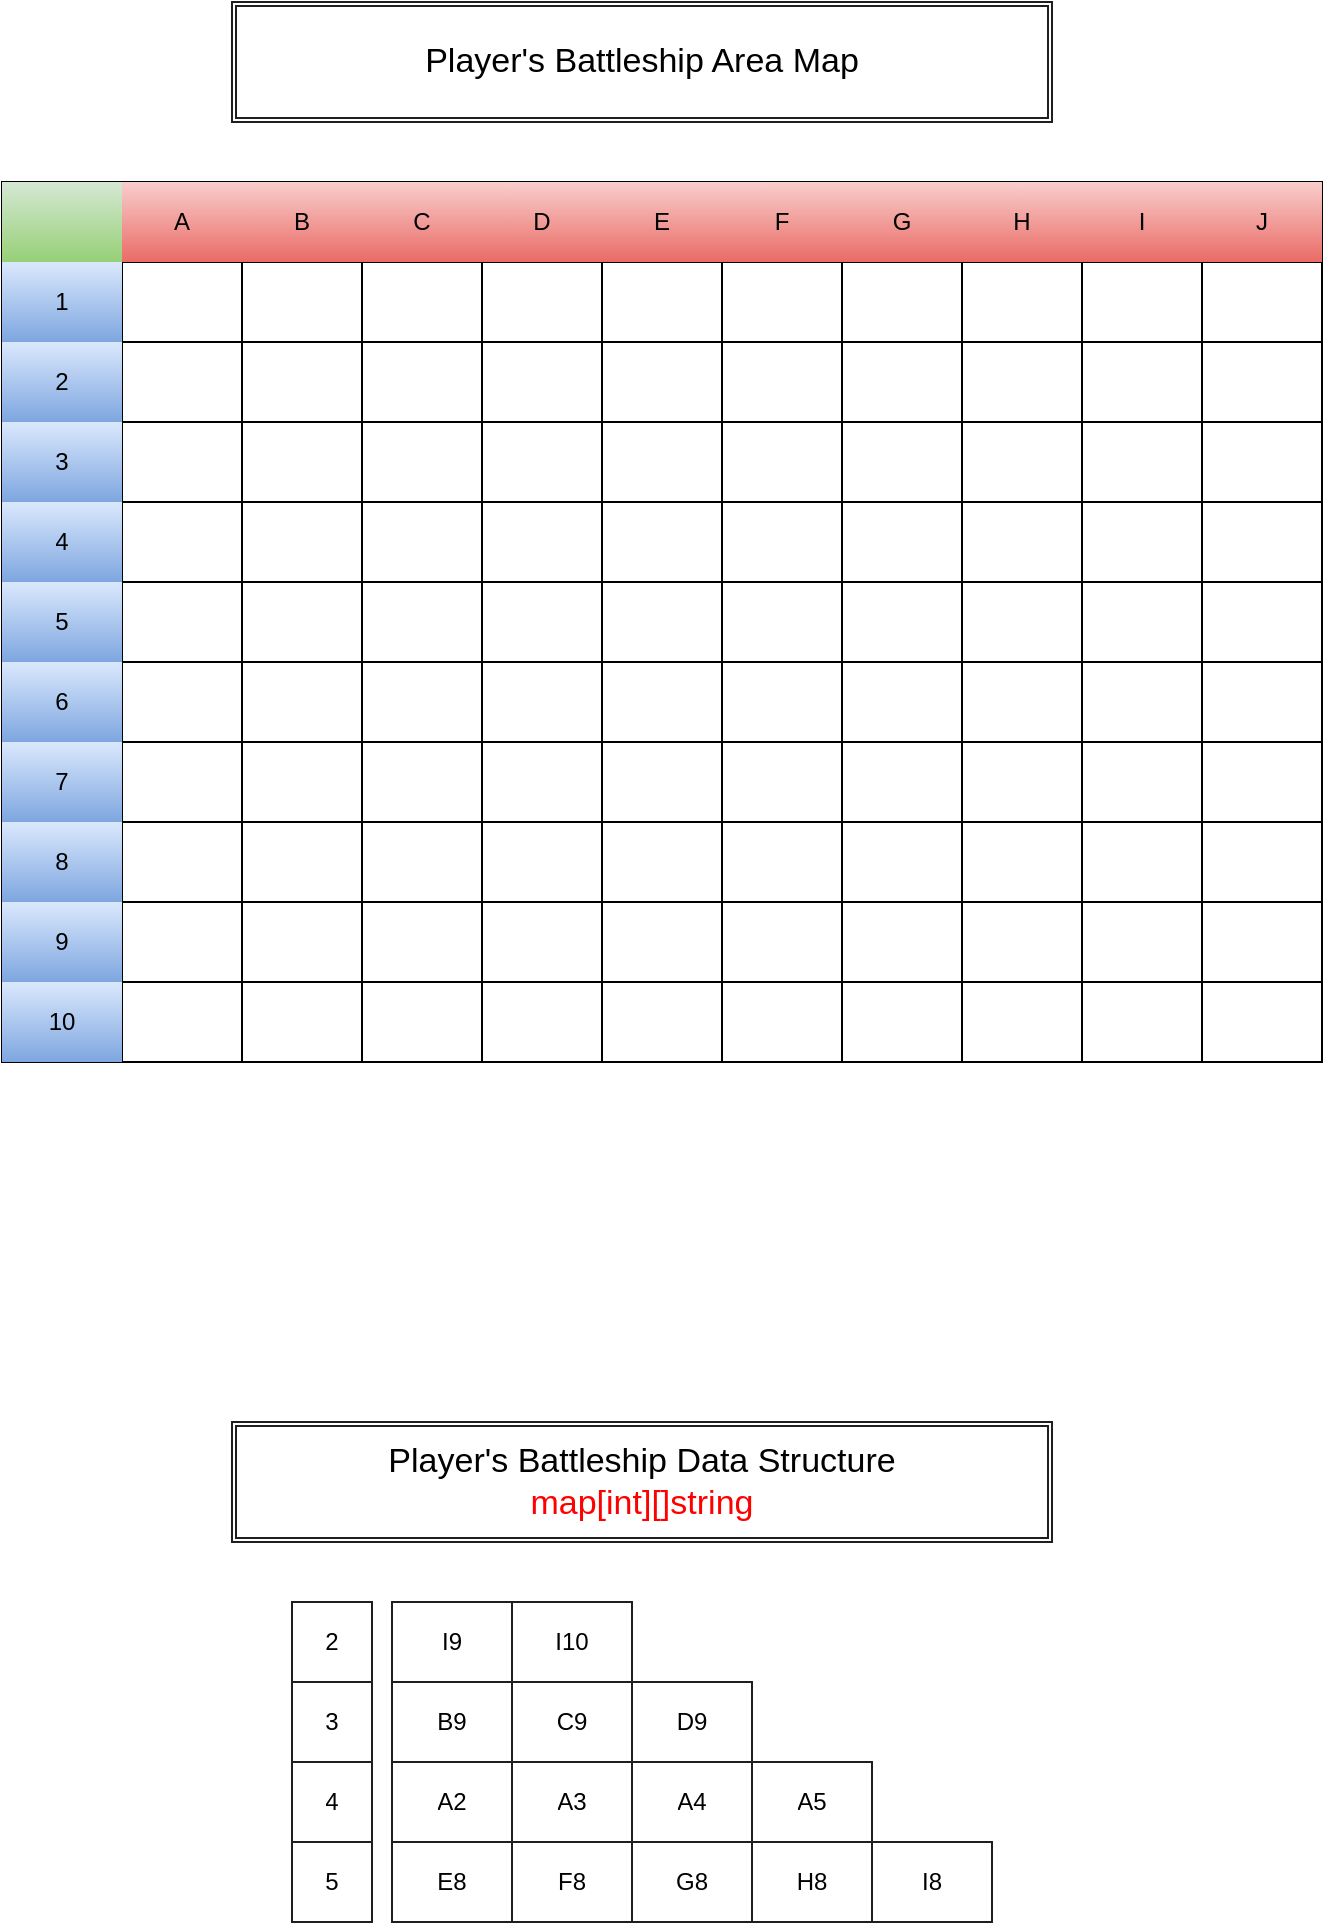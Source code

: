 <mxfile version="18.0.7" type="device"><diagram id="h05u7Pq15BUzlcT7eHRh" name="Page-1"><mxGraphModel dx="1426" dy="708" grid="1" gridSize="10" guides="1" tooltips="1" connect="1" arrows="1" fold="1" page="1" pageScale="1" pageWidth="850" pageHeight="1100" math="0" shadow="0"><root><mxCell id="0"/><mxCell id="1" parent="0"/><mxCell id="_9faT1ZY1hjfOCnHFq_g-1" value="" style="shape=table;html=1;whiteSpace=wrap;startSize=0;container=1;collapsible=0;childLayout=tableLayout;" parent="1" vertex="1"><mxGeometry x="95" y="120" width="660" height="440" as="geometry"/></mxCell><mxCell id="_9faT1ZY1hjfOCnHFq_g-2" value="" style="shape=tableRow;horizontal=0;startSize=0;swimlaneHead=0;swimlaneBody=0;top=0;left=0;bottom=0;right=0;collapsible=0;dropTarget=0;fillColor=none;points=[[0,0.5],[1,0.5]];portConstraint=eastwest;" parent="_9faT1ZY1hjfOCnHFq_g-1" vertex="1"><mxGeometry width="660" height="40" as="geometry"/></mxCell><mxCell id="_9faT1ZY1hjfOCnHFq_g-35" style="shape=partialRectangle;html=1;whiteSpace=wrap;connectable=0;fillColor=#d5e8d4;top=0;left=0;bottom=0;right=0;overflow=hidden;gradientColor=#97d077;strokeColor=#82b366;" parent="_9faT1ZY1hjfOCnHFq_g-2" vertex="1"><mxGeometry width="60" height="40" as="geometry"><mxRectangle width="60" height="40" as="alternateBounds"/></mxGeometry></mxCell><mxCell id="_9faT1ZY1hjfOCnHFq_g-32" value="A" style="shape=partialRectangle;html=1;whiteSpace=wrap;connectable=0;fillColor=#f8cecc;top=0;left=0;bottom=0;right=0;overflow=hidden;strokeColor=#b85450;gradientColor=#ea6b66;" parent="_9faT1ZY1hjfOCnHFq_g-2" vertex="1"><mxGeometry x="60" width="60" height="40" as="geometry"><mxRectangle width="60" height="40" as="alternateBounds"/></mxGeometry></mxCell><mxCell id="_9faT1ZY1hjfOCnHFq_g-29" value="B" style="shape=partialRectangle;html=1;whiteSpace=wrap;connectable=0;fillColor=#f8cecc;top=0;left=0;bottom=0;right=0;overflow=hidden;gradientColor=#ea6b66;strokeColor=#b85450;" parent="_9faT1ZY1hjfOCnHFq_g-2" vertex="1"><mxGeometry x="120" width="60" height="40" as="geometry"><mxRectangle width="60" height="40" as="alternateBounds"/></mxGeometry></mxCell><mxCell id="_9faT1ZY1hjfOCnHFq_g-26" value="C" style="shape=partialRectangle;html=1;whiteSpace=wrap;connectable=0;fillColor=#f8cecc;top=0;left=0;bottom=0;right=0;overflow=hidden;gradientColor=#ea6b66;strokeColor=#b85450;" parent="_9faT1ZY1hjfOCnHFq_g-2" vertex="1"><mxGeometry x="180" width="60" height="40" as="geometry"><mxRectangle width="60" height="40" as="alternateBounds"/></mxGeometry></mxCell><mxCell id="_9faT1ZY1hjfOCnHFq_g-23" value="D" style="shape=partialRectangle;html=1;whiteSpace=wrap;connectable=0;fillColor=#f8cecc;top=0;left=0;bottom=0;right=0;overflow=hidden;gradientColor=#ea6b66;strokeColor=#b85450;" parent="_9faT1ZY1hjfOCnHFq_g-2" vertex="1"><mxGeometry x="240" width="60" height="40" as="geometry"><mxRectangle width="60" height="40" as="alternateBounds"/></mxGeometry></mxCell><mxCell id="_9faT1ZY1hjfOCnHFq_g-20" value="E" style="shape=partialRectangle;html=1;whiteSpace=wrap;connectable=0;fillColor=#f8cecc;top=0;left=0;bottom=0;right=0;overflow=hidden;gradientColor=#ea6b66;strokeColor=#b85450;" parent="_9faT1ZY1hjfOCnHFq_g-2" vertex="1"><mxGeometry x="300" width="60" height="40" as="geometry"><mxRectangle width="60" height="40" as="alternateBounds"/></mxGeometry></mxCell><mxCell id="_9faT1ZY1hjfOCnHFq_g-17" value="F" style="shape=partialRectangle;html=1;whiteSpace=wrap;connectable=0;fillColor=#f8cecc;top=0;left=0;bottom=0;right=0;overflow=hidden;gradientColor=#ea6b66;strokeColor=#b85450;" parent="_9faT1ZY1hjfOCnHFq_g-2" vertex="1"><mxGeometry x="360" width="60" height="40" as="geometry"><mxRectangle width="60" height="40" as="alternateBounds"/></mxGeometry></mxCell><mxCell id="_9faT1ZY1hjfOCnHFq_g-14" value="G" style="shape=partialRectangle;html=1;whiteSpace=wrap;connectable=0;fillColor=#f8cecc;top=0;left=0;bottom=0;right=0;overflow=hidden;gradientColor=#ea6b66;strokeColor=#b85450;" parent="_9faT1ZY1hjfOCnHFq_g-2" vertex="1"><mxGeometry x="420" width="60" height="40" as="geometry"><mxRectangle width="60" height="40" as="alternateBounds"/></mxGeometry></mxCell><mxCell id="_9faT1ZY1hjfOCnHFq_g-3" value="H" style="shape=partialRectangle;html=1;whiteSpace=wrap;connectable=0;fillColor=#f8cecc;top=0;left=0;bottom=0;right=0;overflow=hidden;gradientColor=#ea6b66;strokeColor=#b85450;" parent="_9faT1ZY1hjfOCnHFq_g-2" vertex="1"><mxGeometry x="480" width="60" height="40" as="geometry"><mxRectangle width="60" height="40" as="alternateBounds"/></mxGeometry></mxCell><mxCell id="_9faT1ZY1hjfOCnHFq_g-4" value="I" style="shape=partialRectangle;html=1;whiteSpace=wrap;connectable=0;fillColor=#f8cecc;top=0;left=0;bottom=0;right=0;overflow=hidden;gradientColor=#ea6b66;strokeColor=#b85450;" parent="_9faT1ZY1hjfOCnHFq_g-2" vertex="1"><mxGeometry x="540" width="60" height="40" as="geometry"><mxRectangle width="60" height="40" as="alternateBounds"/></mxGeometry></mxCell><mxCell id="_9faT1ZY1hjfOCnHFq_g-5" value="J" style="shape=partialRectangle;html=1;whiteSpace=wrap;connectable=0;fillColor=#f8cecc;top=0;left=0;bottom=0;right=0;overflow=hidden;gradientColor=#ea6b66;strokeColor=#b85450;" parent="_9faT1ZY1hjfOCnHFq_g-2" vertex="1"><mxGeometry x="600" width="60" height="40" as="geometry"><mxRectangle width="60" height="40" as="alternateBounds"/></mxGeometry></mxCell><mxCell id="_9faT1ZY1hjfOCnHFq_g-6" value="" style="shape=tableRow;horizontal=0;startSize=0;swimlaneHead=0;swimlaneBody=0;top=0;left=0;bottom=0;right=0;collapsible=0;dropTarget=0;fillColor=none;points=[[0,0.5],[1,0.5]];portConstraint=eastwest;" parent="_9faT1ZY1hjfOCnHFq_g-1" vertex="1"><mxGeometry y="40" width="660" height="40" as="geometry"/></mxCell><mxCell id="_9faT1ZY1hjfOCnHFq_g-36" value="1" style="shape=partialRectangle;html=1;whiteSpace=wrap;connectable=0;fillColor=#dae8fc;top=0;left=0;bottom=0;right=0;overflow=hidden;gradientColor=#7ea6e0;strokeColor=#6c8ebf;" parent="_9faT1ZY1hjfOCnHFq_g-6" vertex="1"><mxGeometry width="60" height="40" as="geometry"><mxRectangle width="60" height="40" as="alternateBounds"/></mxGeometry></mxCell><mxCell id="_9faT1ZY1hjfOCnHFq_g-33" style="shape=partialRectangle;html=1;whiteSpace=wrap;connectable=0;fillColor=none;top=0;left=0;bottom=0;right=0;overflow=hidden;" parent="_9faT1ZY1hjfOCnHFq_g-6" vertex="1"><mxGeometry x="60" width="60" height="40" as="geometry"><mxRectangle width="60" height="40" as="alternateBounds"/></mxGeometry></mxCell><mxCell id="_9faT1ZY1hjfOCnHFq_g-30" style="shape=partialRectangle;html=1;whiteSpace=wrap;connectable=0;fillColor=none;top=0;left=0;bottom=0;right=0;overflow=hidden;" parent="_9faT1ZY1hjfOCnHFq_g-6" vertex="1"><mxGeometry x="120" width="60" height="40" as="geometry"><mxRectangle width="60" height="40" as="alternateBounds"/></mxGeometry></mxCell><mxCell id="_9faT1ZY1hjfOCnHFq_g-27" style="shape=partialRectangle;html=1;whiteSpace=wrap;connectable=0;fillColor=none;top=0;left=0;bottom=0;right=0;overflow=hidden;" parent="_9faT1ZY1hjfOCnHFq_g-6" vertex="1"><mxGeometry x="180" width="60" height="40" as="geometry"><mxRectangle width="60" height="40" as="alternateBounds"/></mxGeometry></mxCell><mxCell id="_9faT1ZY1hjfOCnHFq_g-24" style="shape=partialRectangle;html=1;whiteSpace=wrap;connectable=0;fillColor=none;top=0;left=0;bottom=0;right=0;overflow=hidden;" parent="_9faT1ZY1hjfOCnHFq_g-6" vertex="1"><mxGeometry x="240" width="60" height="40" as="geometry"><mxRectangle width="60" height="40" as="alternateBounds"/></mxGeometry></mxCell><mxCell id="_9faT1ZY1hjfOCnHFq_g-21" style="shape=partialRectangle;html=1;whiteSpace=wrap;connectable=0;fillColor=none;top=0;left=0;bottom=0;right=0;overflow=hidden;" parent="_9faT1ZY1hjfOCnHFq_g-6" vertex="1"><mxGeometry x="300" width="60" height="40" as="geometry"><mxRectangle width="60" height="40" as="alternateBounds"/></mxGeometry></mxCell><mxCell id="_9faT1ZY1hjfOCnHFq_g-18" style="shape=partialRectangle;html=1;whiteSpace=wrap;connectable=0;fillColor=none;top=0;left=0;bottom=0;right=0;overflow=hidden;" parent="_9faT1ZY1hjfOCnHFq_g-6" vertex="1"><mxGeometry x="360" width="60" height="40" as="geometry"><mxRectangle width="60" height="40" as="alternateBounds"/></mxGeometry></mxCell><mxCell id="_9faT1ZY1hjfOCnHFq_g-15" style="shape=partialRectangle;html=1;whiteSpace=wrap;connectable=0;fillColor=none;top=0;left=0;bottom=0;right=0;overflow=hidden;" parent="_9faT1ZY1hjfOCnHFq_g-6" vertex="1"><mxGeometry x="420" width="60" height="40" as="geometry"><mxRectangle width="60" height="40" as="alternateBounds"/></mxGeometry></mxCell><mxCell id="_9faT1ZY1hjfOCnHFq_g-7" value="" style="shape=partialRectangle;html=1;whiteSpace=wrap;connectable=0;fillColor=none;top=0;left=0;bottom=0;right=0;overflow=hidden;" parent="_9faT1ZY1hjfOCnHFq_g-6" vertex="1"><mxGeometry x="480" width="60" height="40" as="geometry"><mxRectangle width="60" height="40" as="alternateBounds"/></mxGeometry></mxCell><mxCell id="_9faT1ZY1hjfOCnHFq_g-8" value="" style="shape=partialRectangle;html=1;whiteSpace=wrap;connectable=0;fillColor=none;top=0;left=0;bottom=0;right=0;overflow=hidden;" parent="_9faT1ZY1hjfOCnHFq_g-6" vertex="1"><mxGeometry x="540" width="60" height="40" as="geometry"><mxRectangle width="60" height="40" as="alternateBounds"/></mxGeometry></mxCell><mxCell id="_9faT1ZY1hjfOCnHFq_g-9" value="" style="shape=partialRectangle;html=1;whiteSpace=wrap;connectable=0;fillColor=none;top=0;left=0;bottom=0;right=0;overflow=hidden;" parent="_9faT1ZY1hjfOCnHFq_g-6" vertex="1"><mxGeometry x="600" width="60" height="40" as="geometry"><mxRectangle width="60" height="40" as="alternateBounds"/></mxGeometry></mxCell><mxCell id="_9faT1ZY1hjfOCnHFq_g-10" value="" style="shape=tableRow;horizontal=0;startSize=0;swimlaneHead=0;swimlaneBody=0;top=0;left=0;bottom=0;right=0;collapsible=0;dropTarget=0;fillColor=none;points=[[0,0.5],[1,0.5]];portConstraint=eastwest;" parent="_9faT1ZY1hjfOCnHFq_g-1" vertex="1"><mxGeometry y="80" width="660" height="40" as="geometry"/></mxCell><mxCell id="_9faT1ZY1hjfOCnHFq_g-37" value="2" style="shape=partialRectangle;html=1;whiteSpace=wrap;connectable=0;fillColor=#dae8fc;top=0;left=0;bottom=0;right=0;overflow=hidden;gradientColor=#7ea6e0;strokeColor=#6c8ebf;" parent="_9faT1ZY1hjfOCnHFq_g-10" vertex="1"><mxGeometry width="60" height="40" as="geometry"><mxRectangle width="60" height="40" as="alternateBounds"/></mxGeometry></mxCell><mxCell id="_9faT1ZY1hjfOCnHFq_g-34" style="shape=partialRectangle;html=1;whiteSpace=wrap;connectable=0;fillColor=none;top=0;left=0;bottom=0;right=0;overflow=hidden;" parent="_9faT1ZY1hjfOCnHFq_g-10" vertex="1"><mxGeometry x="60" width="60" height="40" as="geometry"><mxRectangle width="60" height="40" as="alternateBounds"/></mxGeometry></mxCell><mxCell id="_9faT1ZY1hjfOCnHFq_g-31" style="shape=partialRectangle;html=1;whiteSpace=wrap;connectable=0;fillColor=none;top=0;left=0;bottom=0;right=0;overflow=hidden;" parent="_9faT1ZY1hjfOCnHFq_g-10" vertex="1"><mxGeometry x="120" width="60" height="40" as="geometry"><mxRectangle width="60" height="40" as="alternateBounds"/></mxGeometry></mxCell><mxCell id="_9faT1ZY1hjfOCnHFq_g-28" style="shape=partialRectangle;html=1;whiteSpace=wrap;connectable=0;fillColor=none;top=0;left=0;bottom=0;right=0;overflow=hidden;" parent="_9faT1ZY1hjfOCnHFq_g-10" vertex="1"><mxGeometry x="180" width="60" height="40" as="geometry"><mxRectangle width="60" height="40" as="alternateBounds"/></mxGeometry></mxCell><mxCell id="_9faT1ZY1hjfOCnHFq_g-25" style="shape=partialRectangle;html=1;whiteSpace=wrap;connectable=0;fillColor=none;top=0;left=0;bottom=0;right=0;overflow=hidden;" parent="_9faT1ZY1hjfOCnHFq_g-10" vertex="1"><mxGeometry x="240" width="60" height="40" as="geometry"><mxRectangle width="60" height="40" as="alternateBounds"/></mxGeometry></mxCell><mxCell id="_9faT1ZY1hjfOCnHFq_g-22" style="shape=partialRectangle;html=1;whiteSpace=wrap;connectable=0;fillColor=none;top=0;left=0;bottom=0;right=0;overflow=hidden;" parent="_9faT1ZY1hjfOCnHFq_g-10" vertex="1"><mxGeometry x="300" width="60" height="40" as="geometry"><mxRectangle width="60" height="40" as="alternateBounds"/></mxGeometry></mxCell><mxCell id="_9faT1ZY1hjfOCnHFq_g-19" style="shape=partialRectangle;html=1;whiteSpace=wrap;connectable=0;fillColor=none;top=0;left=0;bottom=0;right=0;overflow=hidden;" parent="_9faT1ZY1hjfOCnHFq_g-10" vertex="1"><mxGeometry x="360" width="60" height="40" as="geometry"><mxRectangle width="60" height="40" as="alternateBounds"/></mxGeometry></mxCell><mxCell id="_9faT1ZY1hjfOCnHFq_g-16" style="shape=partialRectangle;html=1;whiteSpace=wrap;connectable=0;fillColor=none;top=0;left=0;bottom=0;right=0;overflow=hidden;" parent="_9faT1ZY1hjfOCnHFq_g-10" vertex="1"><mxGeometry x="420" width="60" height="40" as="geometry"><mxRectangle width="60" height="40" as="alternateBounds"/></mxGeometry></mxCell><mxCell id="_9faT1ZY1hjfOCnHFq_g-11" value="" style="shape=partialRectangle;html=1;whiteSpace=wrap;connectable=0;fillColor=none;top=0;left=0;bottom=0;right=0;overflow=hidden;" parent="_9faT1ZY1hjfOCnHFq_g-10" vertex="1"><mxGeometry x="480" width="60" height="40" as="geometry"><mxRectangle width="60" height="40" as="alternateBounds"/></mxGeometry></mxCell><mxCell id="_9faT1ZY1hjfOCnHFq_g-12" value="" style="shape=partialRectangle;html=1;whiteSpace=wrap;connectable=0;fillColor=none;top=0;left=0;bottom=0;right=0;overflow=hidden;" parent="_9faT1ZY1hjfOCnHFq_g-10" vertex="1"><mxGeometry x="540" width="60" height="40" as="geometry"><mxRectangle width="60" height="40" as="alternateBounds"/></mxGeometry></mxCell><mxCell id="_9faT1ZY1hjfOCnHFq_g-13" value="" style="shape=partialRectangle;html=1;whiteSpace=wrap;connectable=0;fillColor=none;top=0;left=0;bottom=0;right=0;overflow=hidden;pointerEvents=1;" parent="_9faT1ZY1hjfOCnHFq_g-10" vertex="1"><mxGeometry x="600" width="60" height="40" as="geometry"><mxRectangle width="60" height="40" as="alternateBounds"/></mxGeometry></mxCell><mxCell id="_9faT1ZY1hjfOCnHFq_g-38" style="shape=tableRow;horizontal=0;startSize=0;swimlaneHead=0;swimlaneBody=0;top=0;left=0;bottom=0;right=0;collapsible=0;dropTarget=0;fillColor=none;points=[[0,0.5],[1,0.5]];portConstraint=eastwest;" parent="_9faT1ZY1hjfOCnHFq_g-1" vertex="1"><mxGeometry y="120" width="660" height="40" as="geometry"/></mxCell><mxCell id="_9faT1ZY1hjfOCnHFq_g-39" value="3" style="shape=partialRectangle;html=1;whiteSpace=wrap;connectable=0;fillColor=#dae8fc;top=0;left=0;bottom=0;right=0;overflow=hidden;gradientColor=#7ea6e0;strokeColor=#6c8ebf;" parent="_9faT1ZY1hjfOCnHFq_g-38" vertex="1"><mxGeometry width="60" height="40" as="geometry"><mxRectangle width="60" height="40" as="alternateBounds"/></mxGeometry></mxCell><mxCell id="_9faT1ZY1hjfOCnHFq_g-40" style="shape=partialRectangle;html=1;whiteSpace=wrap;connectable=0;fillColor=none;top=0;left=0;bottom=0;right=0;overflow=hidden;" parent="_9faT1ZY1hjfOCnHFq_g-38" vertex="1"><mxGeometry x="60" width="60" height="40" as="geometry"><mxRectangle width="60" height="40" as="alternateBounds"/></mxGeometry></mxCell><mxCell id="_9faT1ZY1hjfOCnHFq_g-41" style="shape=partialRectangle;html=1;whiteSpace=wrap;connectable=0;fillColor=none;top=0;left=0;bottom=0;right=0;overflow=hidden;" parent="_9faT1ZY1hjfOCnHFq_g-38" vertex="1"><mxGeometry x="120" width="60" height="40" as="geometry"><mxRectangle width="60" height="40" as="alternateBounds"/></mxGeometry></mxCell><mxCell id="_9faT1ZY1hjfOCnHFq_g-42" style="shape=partialRectangle;html=1;whiteSpace=wrap;connectable=0;fillColor=none;top=0;left=0;bottom=0;right=0;overflow=hidden;" parent="_9faT1ZY1hjfOCnHFq_g-38" vertex="1"><mxGeometry x="180" width="60" height="40" as="geometry"><mxRectangle width="60" height="40" as="alternateBounds"/></mxGeometry></mxCell><mxCell id="_9faT1ZY1hjfOCnHFq_g-43" style="shape=partialRectangle;html=1;whiteSpace=wrap;connectable=0;fillColor=none;top=0;left=0;bottom=0;right=0;overflow=hidden;" parent="_9faT1ZY1hjfOCnHFq_g-38" vertex="1"><mxGeometry x="240" width="60" height="40" as="geometry"><mxRectangle width="60" height="40" as="alternateBounds"/></mxGeometry></mxCell><mxCell id="_9faT1ZY1hjfOCnHFq_g-44" style="shape=partialRectangle;html=1;whiteSpace=wrap;connectable=0;fillColor=none;top=0;left=0;bottom=0;right=0;overflow=hidden;" parent="_9faT1ZY1hjfOCnHFq_g-38" vertex="1"><mxGeometry x="300" width="60" height="40" as="geometry"><mxRectangle width="60" height="40" as="alternateBounds"/></mxGeometry></mxCell><mxCell id="_9faT1ZY1hjfOCnHFq_g-45" style="shape=partialRectangle;html=1;whiteSpace=wrap;connectable=0;fillColor=none;top=0;left=0;bottom=0;right=0;overflow=hidden;" parent="_9faT1ZY1hjfOCnHFq_g-38" vertex="1"><mxGeometry x="360" width="60" height="40" as="geometry"><mxRectangle width="60" height="40" as="alternateBounds"/></mxGeometry></mxCell><mxCell id="_9faT1ZY1hjfOCnHFq_g-46" style="shape=partialRectangle;html=1;whiteSpace=wrap;connectable=0;fillColor=none;top=0;left=0;bottom=0;right=0;overflow=hidden;" parent="_9faT1ZY1hjfOCnHFq_g-38" vertex="1"><mxGeometry x="420" width="60" height="40" as="geometry"><mxRectangle width="60" height="40" as="alternateBounds"/></mxGeometry></mxCell><mxCell id="_9faT1ZY1hjfOCnHFq_g-47" style="shape=partialRectangle;html=1;whiteSpace=wrap;connectable=0;fillColor=none;top=0;left=0;bottom=0;right=0;overflow=hidden;" parent="_9faT1ZY1hjfOCnHFq_g-38" vertex="1"><mxGeometry x="480" width="60" height="40" as="geometry"><mxRectangle width="60" height="40" as="alternateBounds"/></mxGeometry></mxCell><mxCell id="_9faT1ZY1hjfOCnHFq_g-48" style="shape=partialRectangle;html=1;whiteSpace=wrap;connectable=0;fillColor=none;top=0;left=0;bottom=0;right=0;overflow=hidden;" parent="_9faT1ZY1hjfOCnHFq_g-38" vertex="1"><mxGeometry x="540" width="60" height="40" as="geometry"><mxRectangle width="60" height="40" as="alternateBounds"/></mxGeometry></mxCell><mxCell id="_9faT1ZY1hjfOCnHFq_g-49" style="shape=partialRectangle;html=1;whiteSpace=wrap;connectable=0;fillColor=none;top=0;left=0;bottom=0;right=0;overflow=hidden;pointerEvents=1;" parent="_9faT1ZY1hjfOCnHFq_g-38" vertex="1"><mxGeometry x="600" width="60" height="40" as="geometry"><mxRectangle width="60" height="40" as="alternateBounds"/></mxGeometry></mxCell><mxCell id="_9faT1ZY1hjfOCnHFq_g-50" style="shape=tableRow;horizontal=0;startSize=0;swimlaneHead=0;swimlaneBody=0;top=0;left=0;bottom=0;right=0;collapsible=0;dropTarget=0;fillColor=none;points=[[0,0.5],[1,0.5]];portConstraint=eastwest;" parent="_9faT1ZY1hjfOCnHFq_g-1" vertex="1"><mxGeometry y="160" width="660" height="40" as="geometry"/></mxCell><mxCell id="_9faT1ZY1hjfOCnHFq_g-51" value="4" style="shape=partialRectangle;html=1;whiteSpace=wrap;connectable=0;fillColor=#dae8fc;top=0;left=0;bottom=0;right=0;overflow=hidden;gradientColor=#7ea6e0;strokeColor=#6c8ebf;" parent="_9faT1ZY1hjfOCnHFq_g-50" vertex="1"><mxGeometry width="60" height="40" as="geometry"><mxRectangle width="60" height="40" as="alternateBounds"/></mxGeometry></mxCell><mxCell id="_9faT1ZY1hjfOCnHFq_g-52" style="shape=partialRectangle;html=1;whiteSpace=wrap;connectable=0;fillColor=none;top=0;left=0;bottom=0;right=0;overflow=hidden;" parent="_9faT1ZY1hjfOCnHFq_g-50" vertex="1"><mxGeometry x="60" width="60" height="40" as="geometry"><mxRectangle width="60" height="40" as="alternateBounds"/></mxGeometry></mxCell><mxCell id="_9faT1ZY1hjfOCnHFq_g-53" style="shape=partialRectangle;html=1;whiteSpace=wrap;connectable=0;fillColor=none;top=0;left=0;bottom=0;right=0;overflow=hidden;" parent="_9faT1ZY1hjfOCnHFq_g-50" vertex="1"><mxGeometry x="120" width="60" height="40" as="geometry"><mxRectangle width="60" height="40" as="alternateBounds"/></mxGeometry></mxCell><mxCell id="_9faT1ZY1hjfOCnHFq_g-54" style="shape=partialRectangle;html=1;whiteSpace=wrap;connectable=0;fillColor=none;top=0;left=0;bottom=0;right=0;overflow=hidden;" parent="_9faT1ZY1hjfOCnHFq_g-50" vertex="1"><mxGeometry x="180" width="60" height="40" as="geometry"><mxRectangle width="60" height="40" as="alternateBounds"/></mxGeometry></mxCell><mxCell id="_9faT1ZY1hjfOCnHFq_g-55" style="shape=partialRectangle;html=1;whiteSpace=wrap;connectable=0;fillColor=none;top=0;left=0;bottom=0;right=0;overflow=hidden;" parent="_9faT1ZY1hjfOCnHFq_g-50" vertex="1"><mxGeometry x="240" width="60" height="40" as="geometry"><mxRectangle width="60" height="40" as="alternateBounds"/></mxGeometry></mxCell><mxCell id="_9faT1ZY1hjfOCnHFq_g-56" style="shape=partialRectangle;html=1;whiteSpace=wrap;connectable=0;fillColor=none;top=0;left=0;bottom=0;right=0;overflow=hidden;" parent="_9faT1ZY1hjfOCnHFq_g-50" vertex="1"><mxGeometry x="300" width="60" height="40" as="geometry"><mxRectangle width="60" height="40" as="alternateBounds"/></mxGeometry></mxCell><mxCell id="_9faT1ZY1hjfOCnHFq_g-57" style="shape=partialRectangle;html=1;whiteSpace=wrap;connectable=0;fillColor=none;top=0;left=0;bottom=0;right=0;overflow=hidden;" parent="_9faT1ZY1hjfOCnHFq_g-50" vertex="1"><mxGeometry x="360" width="60" height="40" as="geometry"><mxRectangle width="60" height="40" as="alternateBounds"/></mxGeometry></mxCell><mxCell id="_9faT1ZY1hjfOCnHFq_g-58" style="shape=partialRectangle;html=1;whiteSpace=wrap;connectable=0;fillColor=none;top=0;left=0;bottom=0;right=0;overflow=hidden;" parent="_9faT1ZY1hjfOCnHFq_g-50" vertex="1"><mxGeometry x="420" width="60" height="40" as="geometry"><mxRectangle width="60" height="40" as="alternateBounds"/></mxGeometry></mxCell><mxCell id="_9faT1ZY1hjfOCnHFq_g-59" style="shape=partialRectangle;html=1;whiteSpace=wrap;connectable=0;fillColor=none;top=0;left=0;bottom=0;right=0;overflow=hidden;" parent="_9faT1ZY1hjfOCnHFq_g-50" vertex="1"><mxGeometry x="480" width="60" height="40" as="geometry"><mxRectangle width="60" height="40" as="alternateBounds"/></mxGeometry></mxCell><mxCell id="_9faT1ZY1hjfOCnHFq_g-60" style="shape=partialRectangle;html=1;whiteSpace=wrap;connectable=0;fillColor=none;top=0;left=0;bottom=0;right=0;overflow=hidden;" parent="_9faT1ZY1hjfOCnHFq_g-50" vertex="1"><mxGeometry x="540" width="60" height="40" as="geometry"><mxRectangle width="60" height="40" as="alternateBounds"/></mxGeometry></mxCell><mxCell id="_9faT1ZY1hjfOCnHFq_g-61" style="shape=partialRectangle;html=1;whiteSpace=wrap;connectable=0;fillColor=none;top=0;left=0;bottom=0;right=0;overflow=hidden;pointerEvents=1;" parent="_9faT1ZY1hjfOCnHFq_g-50" vertex="1"><mxGeometry x="600" width="60" height="40" as="geometry"><mxRectangle width="60" height="40" as="alternateBounds"/></mxGeometry></mxCell><mxCell id="_9faT1ZY1hjfOCnHFq_g-62" style="shape=tableRow;horizontal=0;startSize=0;swimlaneHead=0;swimlaneBody=0;top=0;left=0;bottom=0;right=0;collapsible=0;dropTarget=0;fillColor=none;points=[[0,0.5],[1,0.5]];portConstraint=eastwest;" parent="_9faT1ZY1hjfOCnHFq_g-1" vertex="1"><mxGeometry y="200" width="660" height="40" as="geometry"/></mxCell><mxCell id="_9faT1ZY1hjfOCnHFq_g-63" value="5" style="shape=partialRectangle;html=1;whiteSpace=wrap;connectable=0;fillColor=#dae8fc;top=0;left=0;bottom=0;right=0;overflow=hidden;gradientColor=#7ea6e0;strokeColor=#6c8ebf;" parent="_9faT1ZY1hjfOCnHFq_g-62" vertex="1"><mxGeometry width="60" height="40" as="geometry"><mxRectangle width="60" height="40" as="alternateBounds"/></mxGeometry></mxCell><mxCell id="_9faT1ZY1hjfOCnHFq_g-64" style="shape=partialRectangle;html=1;whiteSpace=wrap;connectable=0;fillColor=none;top=0;left=0;bottom=0;right=0;overflow=hidden;" parent="_9faT1ZY1hjfOCnHFq_g-62" vertex="1"><mxGeometry x="60" width="60" height="40" as="geometry"><mxRectangle width="60" height="40" as="alternateBounds"/></mxGeometry></mxCell><mxCell id="_9faT1ZY1hjfOCnHFq_g-65" style="shape=partialRectangle;html=1;whiteSpace=wrap;connectable=0;fillColor=none;top=0;left=0;bottom=0;right=0;overflow=hidden;" parent="_9faT1ZY1hjfOCnHFq_g-62" vertex="1"><mxGeometry x="120" width="60" height="40" as="geometry"><mxRectangle width="60" height="40" as="alternateBounds"/></mxGeometry></mxCell><mxCell id="_9faT1ZY1hjfOCnHFq_g-66" style="shape=partialRectangle;html=1;whiteSpace=wrap;connectable=0;fillColor=none;top=0;left=0;bottom=0;right=0;overflow=hidden;" parent="_9faT1ZY1hjfOCnHFq_g-62" vertex="1"><mxGeometry x="180" width="60" height="40" as="geometry"><mxRectangle width="60" height="40" as="alternateBounds"/></mxGeometry></mxCell><mxCell id="_9faT1ZY1hjfOCnHFq_g-67" style="shape=partialRectangle;html=1;whiteSpace=wrap;connectable=0;fillColor=none;top=0;left=0;bottom=0;right=0;overflow=hidden;" parent="_9faT1ZY1hjfOCnHFq_g-62" vertex="1"><mxGeometry x="240" width="60" height="40" as="geometry"><mxRectangle width="60" height="40" as="alternateBounds"/></mxGeometry></mxCell><mxCell id="_9faT1ZY1hjfOCnHFq_g-68" style="shape=partialRectangle;html=1;whiteSpace=wrap;connectable=0;fillColor=none;top=0;left=0;bottom=0;right=0;overflow=hidden;" parent="_9faT1ZY1hjfOCnHFq_g-62" vertex="1"><mxGeometry x="300" width="60" height="40" as="geometry"><mxRectangle width="60" height="40" as="alternateBounds"/></mxGeometry></mxCell><mxCell id="_9faT1ZY1hjfOCnHFq_g-69" style="shape=partialRectangle;html=1;whiteSpace=wrap;connectable=0;fillColor=none;top=0;left=0;bottom=0;right=0;overflow=hidden;" parent="_9faT1ZY1hjfOCnHFq_g-62" vertex="1"><mxGeometry x="360" width="60" height="40" as="geometry"><mxRectangle width="60" height="40" as="alternateBounds"/></mxGeometry></mxCell><mxCell id="_9faT1ZY1hjfOCnHFq_g-70" style="shape=partialRectangle;html=1;whiteSpace=wrap;connectable=0;fillColor=none;top=0;left=0;bottom=0;right=0;overflow=hidden;" parent="_9faT1ZY1hjfOCnHFq_g-62" vertex="1"><mxGeometry x="420" width="60" height="40" as="geometry"><mxRectangle width="60" height="40" as="alternateBounds"/></mxGeometry></mxCell><mxCell id="_9faT1ZY1hjfOCnHFq_g-71" style="shape=partialRectangle;html=1;whiteSpace=wrap;connectable=0;fillColor=none;top=0;left=0;bottom=0;right=0;overflow=hidden;" parent="_9faT1ZY1hjfOCnHFq_g-62" vertex="1"><mxGeometry x="480" width="60" height="40" as="geometry"><mxRectangle width="60" height="40" as="alternateBounds"/></mxGeometry></mxCell><mxCell id="_9faT1ZY1hjfOCnHFq_g-72" style="shape=partialRectangle;html=1;whiteSpace=wrap;connectable=0;fillColor=none;top=0;left=0;bottom=0;right=0;overflow=hidden;" parent="_9faT1ZY1hjfOCnHFq_g-62" vertex="1"><mxGeometry x="540" width="60" height="40" as="geometry"><mxRectangle width="60" height="40" as="alternateBounds"/></mxGeometry></mxCell><mxCell id="_9faT1ZY1hjfOCnHFq_g-73" style="shape=partialRectangle;html=1;whiteSpace=wrap;connectable=0;fillColor=none;top=0;left=0;bottom=0;right=0;overflow=hidden;pointerEvents=1;" parent="_9faT1ZY1hjfOCnHFq_g-62" vertex="1"><mxGeometry x="600" width="60" height="40" as="geometry"><mxRectangle width="60" height="40" as="alternateBounds"/></mxGeometry></mxCell><mxCell id="_9faT1ZY1hjfOCnHFq_g-74" style="shape=tableRow;horizontal=0;startSize=0;swimlaneHead=0;swimlaneBody=0;top=0;left=0;bottom=0;right=0;collapsible=0;dropTarget=0;fillColor=none;points=[[0,0.5],[1,0.5]];portConstraint=eastwest;" parent="_9faT1ZY1hjfOCnHFq_g-1" vertex="1"><mxGeometry y="240" width="660" height="40" as="geometry"/></mxCell><mxCell id="_9faT1ZY1hjfOCnHFq_g-75" value="6" style="shape=partialRectangle;html=1;whiteSpace=wrap;connectable=0;fillColor=#dae8fc;top=0;left=0;bottom=0;right=0;overflow=hidden;gradientColor=#7ea6e0;strokeColor=#6c8ebf;" parent="_9faT1ZY1hjfOCnHFq_g-74" vertex="1"><mxGeometry width="60" height="40" as="geometry"><mxRectangle width="60" height="40" as="alternateBounds"/></mxGeometry></mxCell><mxCell id="_9faT1ZY1hjfOCnHFq_g-76" style="shape=partialRectangle;html=1;whiteSpace=wrap;connectable=0;fillColor=none;top=0;left=0;bottom=0;right=0;overflow=hidden;" parent="_9faT1ZY1hjfOCnHFq_g-74" vertex="1"><mxGeometry x="60" width="60" height="40" as="geometry"><mxRectangle width="60" height="40" as="alternateBounds"/></mxGeometry></mxCell><mxCell id="_9faT1ZY1hjfOCnHFq_g-77" style="shape=partialRectangle;html=1;whiteSpace=wrap;connectable=0;fillColor=none;top=0;left=0;bottom=0;right=0;overflow=hidden;" parent="_9faT1ZY1hjfOCnHFq_g-74" vertex="1"><mxGeometry x="120" width="60" height="40" as="geometry"><mxRectangle width="60" height="40" as="alternateBounds"/></mxGeometry></mxCell><mxCell id="_9faT1ZY1hjfOCnHFq_g-78" style="shape=partialRectangle;html=1;whiteSpace=wrap;connectable=0;fillColor=none;top=0;left=0;bottom=0;right=0;overflow=hidden;" parent="_9faT1ZY1hjfOCnHFq_g-74" vertex="1"><mxGeometry x="180" width="60" height="40" as="geometry"><mxRectangle width="60" height="40" as="alternateBounds"/></mxGeometry></mxCell><mxCell id="_9faT1ZY1hjfOCnHFq_g-79" style="shape=partialRectangle;html=1;whiteSpace=wrap;connectable=0;fillColor=none;top=0;left=0;bottom=0;right=0;overflow=hidden;" parent="_9faT1ZY1hjfOCnHFq_g-74" vertex="1"><mxGeometry x="240" width="60" height="40" as="geometry"><mxRectangle width="60" height="40" as="alternateBounds"/></mxGeometry></mxCell><mxCell id="_9faT1ZY1hjfOCnHFq_g-80" style="shape=partialRectangle;html=1;whiteSpace=wrap;connectable=0;fillColor=none;top=0;left=0;bottom=0;right=0;overflow=hidden;" parent="_9faT1ZY1hjfOCnHFq_g-74" vertex="1"><mxGeometry x="300" width="60" height="40" as="geometry"><mxRectangle width="60" height="40" as="alternateBounds"/></mxGeometry></mxCell><mxCell id="_9faT1ZY1hjfOCnHFq_g-81" style="shape=partialRectangle;html=1;whiteSpace=wrap;connectable=0;fillColor=none;top=0;left=0;bottom=0;right=0;overflow=hidden;" parent="_9faT1ZY1hjfOCnHFq_g-74" vertex="1"><mxGeometry x="360" width="60" height="40" as="geometry"><mxRectangle width="60" height="40" as="alternateBounds"/></mxGeometry></mxCell><mxCell id="_9faT1ZY1hjfOCnHFq_g-82" style="shape=partialRectangle;html=1;whiteSpace=wrap;connectable=0;fillColor=none;top=0;left=0;bottom=0;right=0;overflow=hidden;" parent="_9faT1ZY1hjfOCnHFq_g-74" vertex="1"><mxGeometry x="420" width="60" height="40" as="geometry"><mxRectangle width="60" height="40" as="alternateBounds"/></mxGeometry></mxCell><mxCell id="_9faT1ZY1hjfOCnHFq_g-83" style="shape=partialRectangle;html=1;whiteSpace=wrap;connectable=0;fillColor=none;top=0;left=0;bottom=0;right=0;overflow=hidden;" parent="_9faT1ZY1hjfOCnHFq_g-74" vertex="1"><mxGeometry x="480" width="60" height="40" as="geometry"><mxRectangle width="60" height="40" as="alternateBounds"/></mxGeometry></mxCell><mxCell id="_9faT1ZY1hjfOCnHFq_g-84" style="shape=partialRectangle;html=1;whiteSpace=wrap;connectable=0;fillColor=none;top=0;left=0;bottom=0;right=0;overflow=hidden;" parent="_9faT1ZY1hjfOCnHFq_g-74" vertex="1"><mxGeometry x="540" width="60" height="40" as="geometry"><mxRectangle width="60" height="40" as="alternateBounds"/></mxGeometry></mxCell><mxCell id="_9faT1ZY1hjfOCnHFq_g-85" style="shape=partialRectangle;html=1;whiteSpace=wrap;connectable=0;fillColor=none;top=0;left=0;bottom=0;right=0;overflow=hidden;pointerEvents=1;" parent="_9faT1ZY1hjfOCnHFq_g-74" vertex="1"><mxGeometry x="600" width="60" height="40" as="geometry"><mxRectangle width="60" height="40" as="alternateBounds"/></mxGeometry></mxCell><mxCell id="_9faT1ZY1hjfOCnHFq_g-86" style="shape=tableRow;horizontal=0;startSize=0;swimlaneHead=0;swimlaneBody=0;top=0;left=0;bottom=0;right=0;collapsible=0;dropTarget=0;fillColor=none;points=[[0,0.5],[1,0.5]];portConstraint=eastwest;" parent="_9faT1ZY1hjfOCnHFq_g-1" vertex="1"><mxGeometry y="280" width="660" height="40" as="geometry"/></mxCell><mxCell id="_9faT1ZY1hjfOCnHFq_g-87" value="7" style="shape=partialRectangle;html=1;whiteSpace=wrap;connectable=0;fillColor=#dae8fc;top=0;left=0;bottom=0;right=0;overflow=hidden;gradientColor=#7ea6e0;strokeColor=#6c8ebf;" parent="_9faT1ZY1hjfOCnHFq_g-86" vertex="1"><mxGeometry width="60" height="40" as="geometry"><mxRectangle width="60" height="40" as="alternateBounds"/></mxGeometry></mxCell><mxCell id="_9faT1ZY1hjfOCnHFq_g-88" style="shape=partialRectangle;html=1;whiteSpace=wrap;connectable=0;fillColor=none;top=0;left=0;bottom=0;right=0;overflow=hidden;" parent="_9faT1ZY1hjfOCnHFq_g-86" vertex="1"><mxGeometry x="60" width="60" height="40" as="geometry"><mxRectangle width="60" height="40" as="alternateBounds"/></mxGeometry></mxCell><mxCell id="_9faT1ZY1hjfOCnHFq_g-89" style="shape=partialRectangle;html=1;whiteSpace=wrap;connectable=0;fillColor=none;top=0;left=0;bottom=0;right=0;overflow=hidden;" parent="_9faT1ZY1hjfOCnHFq_g-86" vertex="1"><mxGeometry x="120" width="60" height="40" as="geometry"><mxRectangle width="60" height="40" as="alternateBounds"/></mxGeometry></mxCell><mxCell id="_9faT1ZY1hjfOCnHFq_g-90" style="shape=partialRectangle;html=1;whiteSpace=wrap;connectable=0;fillColor=none;top=0;left=0;bottom=0;right=0;overflow=hidden;" parent="_9faT1ZY1hjfOCnHFq_g-86" vertex="1"><mxGeometry x="180" width="60" height="40" as="geometry"><mxRectangle width="60" height="40" as="alternateBounds"/></mxGeometry></mxCell><mxCell id="_9faT1ZY1hjfOCnHFq_g-91" style="shape=partialRectangle;html=1;whiteSpace=wrap;connectable=0;fillColor=none;top=0;left=0;bottom=0;right=0;overflow=hidden;" parent="_9faT1ZY1hjfOCnHFq_g-86" vertex="1"><mxGeometry x="240" width="60" height="40" as="geometry"><mxRectangle width="60" height="40" as="alternateBounds"/></mxGeometry></mxCell><mxCell id="_9faT1ZY1hjfOCnHFq_g-92" style="shape=partialRectangle;html=1;whiteSpace=wrap;connectable=0;fillColor=none;top=0;left=0;bottom=0;right=0;overflow=hidden;" parent="_9faT1ZY1hjfOCnHFq_g-86" vertex="1"><mxGeometry x="300" width="60" height="40" as="geometry"><mxRectangle width="60" height="40" as="alternateBounds"/></mxGeometry></mxCell><mxCell id="_9faT1ZY1hjfOCnHFq_g-93" style="shape=partialRectangle;html=1;whiteSpace=wrap;connectable=0;fillColor=none;top=0;left=0;bottom=0;right=0;overflow=hidden;" parent="_9faT1ZY1hjfOCnHFq_g-86" vertex="1"><mxGeometry x="360" width="60" height="40" as="geometry"><mxRectangle width="60" height="40" as="alternateBounds"/></mxGeometry></mxCell><mxCell id="_9faT1ZY1hjfOCnHFq_g-94" style="shape=partialRectangle;html=1;whiteSpace=wrap;connectable=0;fillColor=none;top=0;left=0;bottom=0;right=0;overflow=hidden;" parent="_9faT1ZY1hjfOCnHFq_g-86" vertex="1"><mxGeometry x="420" width="60" height="40" as="geometry"><mxRectangle width="60" height="40" as="alternateBounds"/></mxGeometry></mxCell><mxCell id="_9faT1ZY1hjfOCnHFq_g-95" style="shape=partialRectangle;html=1;whiteSpace=wrap;connectable=0;fillColor=none;top=0;left=0;bottom=0;right=0;overflow=hidden;" parent="_9faT1ZY1hjfOCnHFq_g-86" vertex="1"><mxGeometry x="480" width="60" height="40" as="geometry"><mxRectangle width="60" height="40" as="alternateBounds"/></mxGeometry></mxCell><mxCell id="_9faT1ZY1hjfOCnHFq_g-96" style="shape=partialRectangle;html=1;whiteSpace=wrap;connectable=0;fillColor=none;top=0;left=0;bottom=0;right=0;overflow=hidden;" parent="_9faT1ZY1hjfOCnHFq_g-86" vertex="1"><mxGeometry x="540" width="60" height="40" as="geometry"><mxRectangle width="60" height="40" as="alternateBounds"/></mxGeometry></mxCell><mxCell id="_9faT1ZY1hjfOCnHFq_g-97" style="shape=partialRectangle;html=1;whiteSpace=wrap;connectable=0;fillColor=none;top=0;left=0;bottom=0;right=0;overflow=hidden;pointerEvents=1;" parent="_9faT1ZY1hjfOCnHFq_g-86" vertex="1"><mxGeometry x="600" width="60" height="40" as="geometry"><mxRectangle width="60" height="40" as="alternateBounds"/></mxGeometry></mxCell><mxCell id="_9faT1ZY1hjfOCnHFq_g-98" style="shape=tableRow;horizontal=0;startSize=0;swimlaneHead=0;swimlaneBody=0;top=0;left=0;bottom=0;right=0;collapsible=0;dropTarget=0;fillColor=none;points=[[0,0.5],[1,0.5]];portConstraint=eastwest;" parent="_9faT1ZY1hjfOCnHFq_g-1" vertex="1"><mxGeometry y="320" width="660" height="40" as="geometry"/></mxCell><mxCell id="_9faT1ZY1hjfOCnHFq_g-99" value="8" style="shape=partialRectangle;html=1;whiteSpace=wrap;connectable=0;fillColor=#dae8fc;top=0;left=0;bottom=0;right=0;overflow=hidden;gradientColor=#7ea6e0;strokeColor=#6c8ebf;" parent="_9faT1ZY1hjfOCnHFq_g-98" vertex="1"><mxGeometry width="60" height="40" as="geometry"><mxRectangle width="60" height="40" as="alternateBounds"/></mxGeometry></mxCell><mxCell id="_9faT1ZY1hjfOCnHFq_g-100" style="shape=partialRectangle;html=1;whiteSpace=wrap;connectable=0;fillColor=none;top=0;left=0;bottom=0;right=0;overflow=hidden;" parent="_9faT1ZY1hjfOCnHFq_g-98" vertex="1"><mxGeometry x="60" width="60" height="40" as="geometry"><mxRectangle width="60" height="40" as="alternateBounds"/></mxGeometry></mxCell><mxCell id="_9faT1ZY1hjfOCnHFq_g-101" style="shape=partialRectangle;html=1;whiteSpace=wrap;connectable=0;fillColor=none;top=0;left=0;bottom=0;right=0;overflow=hidden;" parent="_9faT1ZY1hjfOCnHFq_g-98" vertex="1"><mxGeometry x="120" width="60" height="40" as="geometry"><mxRectangle width="60" height="40" as="alternateBounds"/></mxGeometry></mxCell><mxCell id="_9faT1ZY1hjfOCnHFq_g-102" style="shape=partialRectangle;html=1;whiteSpace=wrap;connectable=0;fillColor=none;top=0;left=0;bottom=0;right=0;overflow=hidden;" parent="_9faT1ZY1hjfOCnHFq_g-98" vertex="1"><mxGeometry x="180" width="60" height="40" as="geometry"><mxRectangle width="60" height="40" as="alternateBounds"/></mxGeometry></mxCell><mxCell id="_9faT1ZY1hjfOCnHFq_g-103" style="shape=partialRectangle;html=1;whiteSpace=wrap;connectable=0;fillColor=none;top=0;left=0;bottom=0;right=0;overflow=hidden;" parent="_9faT1ZY1hjfOCnHFq_g-98" vertex="1"><mxGeometry x="240" width="60" height="40" as="geometry"><mxRectangle width="60" height="40" as="alternateBounds"/></mxGeometry></mxCell><mxCell id="_9faT1ZY1hjfOCnHFq_g-104" style="shape=partialRectangle;html=1;whiteSpace=wrap;connectable=0;fillColor=none;top=0;left=0;bottom=0;right=0;overflow=hidden;" parent="_9faT1ZY1hjfOCnHFq_g-98" vertex="1"><mxGeometry x="300" width="60" height="40" as="geometry"><mxRectangle width="60" height="40" as="alternateBounds"/></mxGeometry></mxCell><mxCell id="_9faT1ZY1hjfOCnHFq_g-105" style="shape=partialRectangle;html=1;whiteSpace=wrap;connectable=0;fillColor=none;top=0;left=0;bottom=0;right=0;overflow=hidden;" parent="_9faT1ZY1hjfOCnHFq_g-98" vertex="1"><mxGeometry x="360" width="60" height="40" as="geometry"><mxRectangle width="60" height="40" as="alternateBounds"/></mxGeometry></mxCell><mxCell id="_9faT1ZY1hjfOCnHFq_g-106" style="shape=partialRectangle;html=1;whiteSpace=wrap;connectable=0;fillColor=none;top=0;left=0;bottom=0;right=0;overflow=hidden;" parent="_9faT1ZY1hjfOCnHFq_g-98" vertex="1"><mxGeometry x="420" width="60" height="40" as="geometry"><mxRectangle width="60" height="40" as="alternateBounds"/></mxGeometry></mxCell><mxCell id="_9faT1ZY1hjfOCnHFq_g-107" style="shape=partialRectangle;html=1;whiteSpace=wrap;connectable=0;fillColor=none;top=0;left=0;bottom=0;right=0;overflow=hidden;" parent="_9faT1ZY1hjfOCnHFq_g-98" vertex="1"><mxGeometry x="480" width="60" height="40" as="geometry"><mxRectangle width="60" height="40" as="alternateBounds"/></mxGeometry></mxCell><mxCell id="_9faT1ZY1hjfOCnHFq_g-108" style="shape=partialRectangle;html=1;whiteSpace=wrap;connectable=0;fillColor=none;top=0;left=0;bottom=0;right=0;overflow=hidden;" parent="_9faT1ZY1hjfOCnHFq_g-98" vertex="1"><mxGeometry x="540" width="60" height="40" as="geometry"><mxRectangle width="60" height="40" as="alternateBounds"/></mxGeometry></mxCell><mxCell id="_9faT1ZY1hjfOCnHFq_g-109" style="shape=partialRectangle;html=1;whiteSpace=wrap;connectable=0;fillColor=none;top=0;left=0;bottom=0;right=0;overflow=hidden;pointerEvents=1;" parent="_9faT1ZY1hjfOCnHFq_g-98" vertex="1"><mxGeometry x="600" width="60" height="40" as="geometry"><mxRectangle width="60" height="40" as="alternateBounds"/></mxGeometry></mxCell><mxCell id="_9faT1ZY1hjfOCnHFq_g-110" style="shape=tableRow;horizontal=0;startSize=0;swimlaneHead=0;swimlaneBody=0;top=0;left=0;bottom=0;right=0;collapsible=0;dropTarget=0;fillColor=none;points=[[0,0.5],[1,0.5]];portConstraint=eastwest;" parent="_9faT1ZY1hjfOCnHFq_g-1" vertex="1"><mxGeometry y="360" width="660" height="40" as="geometry"/></mxCell><mxCell id="_9faT1ZY1hjfOCnHFq_g-111" value="9" style="shape=partialRectangle;html=1;whiteSpace=wrap;connectable=0;fillColor=#dae8fc;top=0;left=0;bottom=0;right=0;overflow=hidden;gradientColor=#7ea6e0;strokeColor=#6c8ebf;" parent="_9faT1ZY1hjfOCnHFq_g-110" vertex="1"><mxGeometry width="60" height="40" as="geometry"><mxRectangle width="60" height="40" as="alternateBounds"/></mxGeometry></mxCell><mxCell id="_9faT1ZY1hjfOCnHFq_g-112" style="shape=partialRectangle;html=1;whiteSpace=wrap;connectable=0;fillColor=none;top=0;left=0;bottom=0;right=0;overflow=hidden;" parent="_9faT1ZY1hjfOCnHFq_g-110" vertex="1"><mxGeometry x="60" width="60" height="40" as="geometry"><mxRectangle width="60" height="40" as="alternateBounds"/></mxGeometry></mxCell><mxCell id="_9faT1ZY1hjfOCnHFq_g-113" style="shape=partialRectangle;html=1;whiteSpace=wrap;connectable=0;fillColor=none;top=0;left=0;bottom=0;right=0;overflow=hidden;" parent="_9faT1ZY1hjfOCnHFq_g-110" vertex="1"><mxGeometry x="120" width="60" height="40" as="geometry"><mxRectangle width="60" height="40" as="alternateBounds"/></mxGeometry></mxCell><mxCell id="_9faT1ZY1hjfOCnHFq_g-114" style="shape=partialRectangle;html=1;whiteSpace=wrap;connectable=0;fillColor=none;top=0;left=0;bottom=0;right=0;overflow=hidden;" parent="_9faT1ZY1hjfOCnHFq_g-110" vertex="1"><mxGeometry x="180" width="60" height="40" as="geometry"><mxRectangle width="60" height="40" as="alternateBounds"/></mxGeometry></mxCell><mxCell id="_9faT1ZY1hjfOCnHFq_g-115" style="shape=partialRectangle;html=1;whiteSpace=wrap;connectable=0;fillColor=none;top=0;left=0;bottom=0;right=0;overflow=hidden;" parent="_9faT1ZY1hjfOCnHFq_g-110" vertex="1"><mxGeometry x="240" width="60" height="40" as="geometry"><mxRectangle width="60" height="40" as="alternateBounds"/></mxGeometry></mxCell><mxCell id="_9faT1ZY1hjfOCnHFq_g-116" style="shape=partialRectangle;html=1;whiteSpace=wrap;connectable=0;fillColor=none;top=0;left=0;bottom=0;right=0;overflow=hidden;" parent="_9faT1ZY1hjfOCnHFq_g-110" vertex="1"><mxGeometry x="300" width="60" height="40" as="geometry"><mxRectangle width="60" height="40" as="alternateBounds"/></mxGeometry></mxCell><mxCell id="_9faT1ZY1hjfOCnHFq_g-117" style="shape=partialRectangle;html=1;whiteSpace=wrap;connectable=0;fillColor=none;top=0;left=0;bottom=0;right=0;overflow=hidden;" parent="_9faT1ZY1hjfOCnHFq_g-110" vertex="1"><mxGeometry x="360" width="60" height="40" as="geometry"><mxRectangle width="60" height="40" as="alternateBounds"/></mxGeometry></mxCell><mxCell id="_9faT1ZY1hjfOCnHFq_g-118" style="shape=partialRectangle;html=1;whiteSpace=wrap;connectable=0;fillColor=none;top=0;left=0;bottom=0;right=0;overflow=hidden;" parent="_9faT1ZY1hjfOCnHFq_g-110" vertex="1"><mxGeometry x="420" width="60" height="40" as="geometry"><mxRectangle width="60" height="40" as="alternateBounds"/></mxGeometry></mxCell><mxCell id="_9faT1ZY1hjfOCnHFq_g-119" style="shape=partialRectangle;html=1;whiteSpace=wrap;connectable=0;fillColor=none;top=0;left=0;bottom=0;right=0;overflow=hidden;" parent="_9faT1ZY1hjfOCnHFq_g-110" vertex="1"><mxGeometry x="480" width="60" height="40" as="geometry"><mxRectangle width="60" height="40" as="alternateBounds"/></mxGeometry></mxCell><mxCell id="_9faT1ZY1hjfOCnHFq_g-120" style="shape=partialRectangle;html=1;whiteSpace=wrap;connectable=0;fillColor=none;top=0;left=0;bottom=0;right=0;overflow=hidden;" parent="_9faT1ZY1hjfOCnHFq_g-110" vertex="1"><mxGeometry x="540" width="60" height="40" as="geometry"><mxRectangle width="60" height="40" as="alternateBounds"/></mxGeometry></mxCell><mxCell id="_9faT1ZY1hjfOCnHFq_g-121" style="shape=partialRectangle;html=1;whiteSpace=wrap;connectable=0;fillColor=none;top=0;left=0;bottom=0;right=0;overflow=hidden;pointerEvents=1;" parent="_9faT1ZY1hjfOCnHFq_g-110" vertex="1"><mxGeometry x="600" width="60" height="40" as="geometry"><mxRectangle width="60" height="40" as="alternateBounds"/></mxGeometry></mxCell><mxCell id="_9faT1ZY1hjfOCnHFq_g-122" style="shape=tableRow;horizontal=0;startSize=0;swimlaneHead=0;swimlaneBody=0;top=0;left=0;bottom=0;right=0;collapsible=0;dropTarget=0;fillColor=none;points=[[0,0.5],[1,0.5]];portConstraint=eastwest;" parent="_9faT1ZY1hjfOCnHFq_g-1" vertex="1"><mxGeometry y="400" width="660" height="40" as="geometry"/></mxCell><mxCell id="_9faT1ZY1hjfOCnHFq_g-123" value="10" style="shape=partialRectangle;html=1;whiteSpace=wrap;connectable=0;fillColor=#dae8fc;top=0;left=0;bottom=0;right=0;overflow=hidden;gradientColor=#7ea6e0;strokeColor=#6c8ebf;" parent="_9faT1ZY1hjfOCnHFq_g-122" vertex="1"><mxGeometry width="60" height="40" as="geometry"><mxRectangle width="60" height="40" as="alternateBounds"/></mxGeometry></mxCell><mxCell id="_9faT1ZY1hjfOCnHFq_g-124" style="shape=partialRectangle;html=1;whiteSpace=wrap;connectable=0;fillColor=none;top=0;left=0;bottom=0;right=0;overflow=hidden;" parent="_9faT1ZY1hjfOCnHFq_g-122" vertex="1"><mxGeometry x="60" width="60" height="40" as="geometry"><mxRectangle width="60" height="40" as="alternateBounds"/></mxGeometry></mxCell><mxCell id="_9faT1ZY1hjfOCnHFq_g-125" style="shape=partialRectangle;html=1;whiteSpace=wrap;connectable=0;fillColor=none;top=0;left=0;bottom=0;right=0;overflow=hidden;" parent="_9faT1ZY1hjfOCnHFq_g-122" vertex="1"><mxGeometry x="120" width="60" height="40" as="geometry"><mxRectangle width="60" height="40" as="alternateBounds"/></mxGeometry></mxCell><mxCell id="_9faT1ZY1hjfOCnHFq_g-126" style="shape=partialRectangle;html=1;whiteSpace=wrap;connectable=0;fillColor=none;top=0;left=0;bottom=0;right=0;overflow=hidden;" parent="_9faT1ZY1hjfOCnHFq_g-122" vertex="1"><mxGeometry x="180" width="60" height="40" as="geometry"><mxRectangle width="60" height="40" as="alternateBounds"/></mxGeometry></mxCell><mxCell id="_9faT1ZY1hjfOCnHFq_g-127" style="shape=partialRectangle;html=1;whiteSpace=wrap;connectable=0;fillColor=none;top=0;left=0;bottom=0;right=0;overflow=hidden;" parent="_9faT1ZY1hjfOCnHFq_g-122" vertex="1"><mxGeometry x="240" width="60" height="40" as="geometry"><mxRectangle width="60" height="40" as="alternateBounds"/></mxGeometry></mxCell><mxCell id="_9faT1ZY1hjfOCnHFq_g-128" style="shape=partialRectangle;html=1;whiteSpace=wrap;connectable=0;fillColor=none;top=0;left=0;bottom=0;right=0;overflow=hidden;" parent="_9faT1ZY1hjfOCnHFq_g-122" vertex="1"><mxGeometry x="300" width="60" height="40" as="geometry"><mxRectangle width="60" height="40" as="alternateBounds"/></mxGeometry></mxCell><mxCell id="_9faT1ZY1hjfOCnHFq_g-129" style="shape=partialRectangle;html=1;whiteSpace=wrap;connectable=0;fillColor=none;top=0;left=0;bottom=0;right=0;overflow=hidden;" parent="_9faT1ZY1hjfOCnHFq_g-122" vertex="1"><mxGeometry x="360" width="60" height="40" as="geometry"><mxRectangle width="60" height="40" as="alternateBounds"/></mxGeometry></mxCell><mxCell id="_9faT1ZY1hjfOCnHFq_g-130" style="shape=partialRectangle;html=1;whiteSpace=wrap;connectable=0;fillColor=none;top=0;left=0;bottom=0;right=0;overflow=hidden;" parent="_9faT1ZY1hjfOCnHFq_g-122" vertex="1"><mxGeometry x="420" width="60" height="40" as="geometry"><mxRectangle width="60" height="40" as="alternateBounds"/></mxGeometry></mxCell><mxCell id="_9faT1ZY1hjfOCnHFq_g-131" style="shape=partialRectangle;html=1;whiteSpace=wrap;connectable=0;fillColor=none;top=0;left=0;bottom=0;right=0;overflow=hidden;" parent="_9faT1ZY1hjfOCnHFq_g-122" vertex="1"><mxGeometry x="480" width="60" height="40" as="geometry"><mxRectangle width="60" height="40" as="alternateBounds"/></mxGeometry></mxCell><mxCell id="_9faT1ZY1hjfOCnHFq_g-132" style="shape=partialRectangle;html=1;whiteSpace=wrap;connectable=0;fillColor=none;top=0;left=0;bottom=0;right=0;overflow=hidden;" parent="_9faT1ZY1hjfOCnHFq_g-122" vertex="1"><mxGeometry x="540" width="60" height="40" as="geometry"><mxRectangle width="60" height="40" as="alternateBounds"/></mxGeometry></mxCell><mxCell id="_9faT1ZY1hjfOCnHFq_g-133" style="shape=partialRectangle;html=1;whiteSpace=wrap;connectable=0;fillColor=none;top=0;left=0;bottom=0;right=0;overflow=hidden;pointerEvents=1;" parent="_9faT1ZY1hjfOCnHFq_g-122" vertex="1"><mxGeometry x="600" width="60" height="40" as="geometry"><mxRectangle width="60" height="40" as="alternateBounds"/></mxGeometry></mxCell><mxCell id="t29RQAhc1v5_AqxVNiPc-1" value="" style="shape=table;startSize=0;container=1;collapsible=0;childLayout=tableLayout;strokeColor=#1F1F1F;" parent="1" vertex="1"><mxGeometry x="240" y="830" width="40" height="160" as="geometry"/></mxCell><mxCell id="t29RQAhc1v5_AqxVNiPc-2" value="" style="shape=tableRow;horizontal=0;startSize=0;swimlaneHead=0;swimlaneBody=0;top=0;left=0;bottom=0;right=0;collapsible=0;dropTarget=0;fillColor=none;points=[[0,0.5],[1,0.5]];portConstraint=eastwest;strokeColor=#1F1F1F;" parent="t29RQAhc1v5_AqxVNiPc-1" vertex="1"><mxGeometry width="40" height="40" as="geometry"/></mxCell><mxCell id="t29RQAhc1v5_AqxVNiPc-3" value="2" style="shape=partialRectangle;html=1;whiteSpace=wrap;connectable=0;overflow=hidden;fillColor=none;top=0;left=0;bottom=0;right=0;pointerEvents=1;strokeColor=#1F1F1F;" parent="t29RQAhc1v5_AqxVNiPc-2" vertex="1"><mxGeometry width="40" height="40" as="geometry"><mxRectangle width="40" height="40" as="alternateBounds"/></mxGeometry></mxCell><mxCell id="t29RQAhc1v5_AqxVNiPc-4" value="" style="shape=tableRow;horizontal=0;startSize=0;swimlaneHead=0;swimlaneBody=0;top=0;left=0;bottom=0;right=0;collapsible=0;dropTarget=0;fillColor=none;points=[[0,0.5],[1,0.5]];portConstraint=eastwest;strokeColor=#1F1F1F;" parent="t29RQAhc1v5_AqxVNiPc-1" vertex="1"><mxGeometry y="40" width="40" height="40" as="geometry"/></mxCell><mxCell id="t29RQAhc1v5_AqxVNiPc-5" value="3" style="shape=partialRectangle;html=1;whiteSpace=wrap;connectable=0;overflow=hidden;fillColor=none;top=0;left=0;bottom=0;right=0;pointerEvents=1;strokeColor=#1F1F1F;" parent="t29RQAhc1v5_AqxVNiPc-4" vertex="1"><mxGeometry width="40" height="40" as="geometry"><mxRectangle width="40" height="40" as="alternateBounds"/></mxGeometry></mxCell><mxCell id="t29RQAhc1v5_AqxVNiPc-6" value="" style="shape=tableRow;horizontal=0;startSize=0;swimlaneHead=0;swimlaneBody=0;top=0;left=0;bottom=0;right=0;collapsible=0;dropTarget=0;fillColor=none;points=[[0,0.5],[1,0.5]];portConstraint=eastwest;strokeColor=#1F1F1F;" parent="t29RQAhc1v5_AqxVNiPc-1" vertex="1"><mxGeometry y="80" width="40" height="40" as="geometry"/></mxCell><mxCell id="t29RQAhc1v5_AqxVNiPc-7" value="4" style="shape=partialRectangle;html=1;whiteSpace=wrap;connectable=0;overflow=hidden;fillColor=none;top=0;left=0;bottom=0;right=0;pointerEvents=1;strokeColor=#1F1F1F;" parent="t29RQAhc1v5_AqxVNiPc-6" vertex="1"><mxGeometry width="40" height="40" as="geometry"><mxRectangle width="40" height="40" as="alternateBounds"/></mxGeometry></mxCell><mxCell id="t29RQAhc1v5_AqxVNiPc-8" value="" style="shape=tableRow;horizontal=0;startSize=0;swimlaneHead=0;swimlaneBody=0;top=0;left=0;bottom=0;right=0;collapsible=0;dropTarget=0;fillColor=none;points=[[0,0.5],[1,0.5]];portConstraint=eastwest;strokeColor=#1F1F1F;" parent="t29RQAhc1v5_AqxVNiPc-1" vertex="1"><mxGeometry y="120" width="40" height="40" as="geometry"/></mxCell><mxCell id="t29RQAhc1v5_AqxVNiPc-9" value="5" style="shape=partialRectangle;html=1;whiteSpace=wrap;connectable=0;overflow=hidden;fillColor=none;top=0;left=0;bottom=0;right=0;pointerEvents=1;strokeColor=#1F1F1F;" parent="t29RQAhc1v5_AqxVNiPc-8" vertex="1"><mxGeometry width="40" height="40" as="geometry"><mxRectangle width="40" height="40" as="alternateBounds"/></mxGeometry></mxCell><mxCell id="t29RQAhc1v5_AqxVNiPc-10" value="" style="shape=table;startSize=0;container=1;collapsible=0;childLayout=tableLayout;strokeColor=#1F1F1F;" parent="1" vertex="1"><mxGeometry x="290" y="830" width="120" height="40" as="geometry"/></mxCell><mxCell id="t29RQAhc1v5_AqxVNiPc-11" value="" style="shape=tableRow;horizontal=0;startSize=0;swimlaneHead=0;swimlaneBody=0;top=0;left=0;bottom=0;right=0;collapsible=0;dropTarget=0;fillColor=none;points=[[0,0.5],[1,0.5]];portConstraint=eastwest;strokeColor=#1F1F1F;" parent="t29RQAhc1v5_AqxVNiPc-10" vertex="1"><mxGeometry width="120" height="40" as="geometry"/></mxCell><mxCell id="t29RQAhc1v5_AqxVNiPc-12" value="I9" style="shape=partialRectangle;html=1;whiteSpace=wrap;connectable=0;overflow=hidden;fillColor=none;top=0;left=0;bottom=0;right=0;pointerEvents=1;strokeColor=#1F1F1F;" parent="t29RQAhc1v5_AqxVNiPc-11" vertex="1"><mxGeometry width="60" height="40" as="geometry"><mxRectangle width="60" height="40" as="alternateBounds"/></mxGeometry></mxCell><mxCell id="t29RQAhc1v5_AqxVNiPc-13" value="I10" style="shape=partialRectangle;html=1;whiteSpace=wrap;connectable=0;overflow=hidden;fillColor=none;top=0;left=0;bottom=0;right=0;pointerEvents=1;strokeColor=#1F1F1F;" parent="t29RQAhc1v5_AqxVNiPc-11" vertex="1"><mxGeometry x="60" width="60" height="40" as="geometry"><mxRectangle width="60" height="40" as="alternateBounds"/></mxGeometry></mxCell><mxCell id="t29RQAhc1v5_AqxVNiPc-14" value="" style="shape=table;startSize=0;container=1;collapsible=0;childLayout=tableLayout;strokeColor=#1F1F1F;" parent="1" vertex="1"><mxGeometry x="290" y="870" width="180" height="40" as="geometry"/></mxCell><mxCell id="t29RQAhc1v5_AqxVNiPc-15" value="" style="shape=tableRow;horizontal=0;startSize=0;swimlaneHead=0;swimlaneBody=0;top=0;left=0;bottom=0;right=0;collapsible=0;dropTarget=0;fillColor=none;points=[[0,0.5],[1,0.5]];portConstraint=eastwest;strokeColor=#1F1F1F;" parent="t29RQAhc1v5_AqxVNiPc-14" vertex="1"><mxGeometry width="180" height="40" as="geometry"/></mxCell><mxCell id="t29RQAhc1v5_AqxVNiPc-16" value="B9" style="shape=partialRectangle;html=1;whiteSpace=wrap;connectable=0;overflow=hidden;fillColor=none;top=0;left=0;bottom=0;right=0;pointerEvents=1;strokeColor=#1F1F1F;" parent="t29RQAhc1v5_AqxVNiPc-15" vertex="1"><mxGeometry width="60" height="40" as="geometry"><mxRectangle width="60" height="40" as="alternateBounds"/></mxGeometry></mxCell><mxCell id="t29RQAhc1v5_AqxVNiPc-17" value="C9" style="shape=partialRectangle;html=1;whiteSpace=wrap;connectable=0;overflow=hidden;fillColor=none;top=0;left=0;bottom=0;right=0;pointerEvents=1;strokeColor=#1F1F1F;" parent="t29RQAhc1v5_AqxVNiPc-15" vertex="1"><mxGeometry x="60" width="60" height="40" as="geometry"><mxRectangle width="60" height="40" as="alternateBounds"/></mxGeometry></mxCell><mxCell id="t29RQAhc1v5_AqxVNiPc-18" value="D9" style="shape=partialRectangle;html=1;whiteSpace=wrap;connectable=0;overflow=hidden;fillColor=none;top=0;left=0;bottom=0;right=0;pointerEvents=1;strokeColor=#1F1F1F;" parent="t29RQAhc1v5_AqxVNiPc-15" vertex="1"><mxGeometry x="120" width="60" height="40" as="geometry"><mxRectangle width="60" height="40" as="alternateBounds"/></mxGeometry></mxCell><mxCell id="t29RQAhc1v5_AqxVNiPc-19" value="" style="shape=table;startSize=0;container=1;collapsible=0;childLayout=tableLayout;strokeColor=#1F1F1F;" parent="1" vertex="1"><mxGeometry x="290" y="910" width="240" height="40" as="geometry"/></mxCell><mxCell id="t29RQAhc1v5_AqxVNiPc-20" value="" style="shape=tableRow;horizontal=0;startSize=0;swimlaneHead=0;swimlaneBody=0;top=0;left=0;bottom=0;right=0;collapsible=0;dropTarget=0;fillColor=none;points=[[0,0.5],[1,0.5]];portConstraint=eastwest;strokeColor=#1F1F1F;" parent="t29RQAhc1v5_AqxVNiPc-19" vertex="1"><mxGeometry width="240" height="40" as="geometry"/></mxCell><mxCell id="t29RQAhc1v5_AqxVNiPc-21" value="A2" style="shape=partialRectangle;html=1;whiteSpace=wrap;connectable=0;overflow=hidden;fillColor=none;top=0;left=0;bottom=0;right=0;pointerEvents=1;strokeColor=#1F1F1F;" parent="t29RQAhc1v5_AqxVNiPc-20" vertex="1"><mxGeometry width="60" height="40" as="geometry"><mxRectangle width="60" height="40" as="alternateBounds"/></mxGeometry></mxCell><mxCell id="t29RQAhc1v5_AqxVNiPc-22" value="A3" style="shape=partialRectangle;html=1;whiteSpace=wrap;connectable=0;overflow=hidden;fillColor=none;top=0;left=0;bottom=0;right=0;pointerEvents=1;strokeColor=#1F1F1F;" parent="t29RQAhc1v5_AqxVNiPc-20" vertex="1"><mxGeometry x="60" width="60" height="40" as="geometry"><mxRectangle width="60" height="40" as="alternateBounds"/></mxGeometry></mxCell><mxCell id="t29RQAhc1v5_AqxVNiPc-23" value="A4" style="shape=partialRectangle;html=1;whiteSpace=wrap;connectable=0;overflow=hidden;fillColor=none;top=0;left=0;bottom=0;right=0;pointerEvents=1;strokeColor=#1F1F1F;" parent="t29RQAhc1v5_AqxVNiPc-20" vertex="1"><mxGeometry x="120" width="60" height="40" as="geometry"><mxRectangle width="60" height="40" as="alternateBounds"/></mxGeometry></mxCell><mxCell id="t29RQAhc1v5_AqxVNiPc-24" value="A5" style="shape=partialRectangle;html=1;whiteSpace=wrap;connectable=0;overflow=hidden;fillColor=none;top=0;left=0;bottom=0;right=0;pointerEvents=1;strokeColor=#1F1F1F;" parent="t29RQAhc1v5_AqxVNiPc-20" vertex="1"><mxGeometry x="180" width="60" height="40" as="geometry"><mxRectangle width="60" height="40" as="alternateBounds"/></mxGeometry></mxCell><mxCell id="t29RQAhc1v5_AqxVNiPc-25" value="" style="shape=table;startSize=0;container=1;collapsible=0;childLayout=tableLayout;strokeColor=#1F1F1F;" parent="1" vertex="1"><mxGeometry x="290" y="950" width="300" height="40" as="geometry"/></mxCell><mxCell id="t29RQAhc1v5_AqxVNiPc-26" value="" style="shape=tableRow;horizontal=0;startSize=0;swimlaneHead=0;swimlaneBody=0;top=0;left=0;bottom=0;right=0;collapsible=0;dropTarget=0;fillColor=none;points=[[0,0.5],[1,0.5]];portConstraint=eastwest;strokeColor=#1F1F1F;" parent="t29RQAhc1v5_AqxVNiPc-25" vertex="1"><mxGeometry width="300" height="40" as="geometry"/></mxCell><mxCell id="t29RQAhc1v5_AqxVNiPc-27" value="E8" style="shape=partialRectangle;html=1;whiteSpace=wrap;connectable=0;overflow=hidden;fillColor=none;top=0;left=0;bottom=0;right=0;pointerEvents=1;strokeColor=#1F1F1F;" parent="t29RQAhc1v5_AqxVNiPc-26" vertex="1"><mxGeometry width="60" height="40" as="geometry"><mxRectangle width="60" height="40" as="alternateBounds"/></mxGeometry></mxCell><mxCell id="t29RQAhc1v5_AqxVNiPc-28" value="F8" style="shape=partialRectangle;html=1;whiteSpace=wrap;connectable=0;overflow=hidden;fillColor=none;top=0;left=0;bottom=0;right=0;pointerEvents=1;strokeColor=#1F1F1F;" parent="t29RQAhc1v5_AqxVNiPc-26" vertex="1"><mxGeometry x="60" width="60" height="40" as="geometry"><mxRectangle width="60" height="40" as="alternateBounds"/></mxGeometry></mxCell><mxCell id="t29RQAhc1v5_AqxVNiPc-29" value="G8" style="shape=partialRectangle;html=1;whiteSpace=wrap;connectable=0;overflow=hidden;fillColor=none;top=0;left=0;bottom=0;right=0;pointerEvents=1;strokeColor=#1F1F1F;" parent="t29RQAhc1v5_AqxVNiPc-26" vertex="1"><mxGeometry x="120" width="60" height="40" as="geometry"><mxRectangle width="60" height="40" as="alternateBounds"/></mxGeometry></mxCell><mxCell id="t29RQAhc1v5_AqxVNiPc-30" value="H8" style="shape=partialRectangle;html=1;whiteSpace=wrap;connectable=0;overflow=hidden;fillColor=none;top=0;left=0;bottom=0;right=0;pointerEvents=1;strokeColor=#1F1F1F;" parent="t29RQAhc1v5_AqxVNiPc-26" vertex="1"><mxGeometry x="180" width="60" height="40" as="geometry"><mxRectangle width="60" height="40" as="alternateBounds"/></mxGeometry></mxCell><mxCell id="t29RQAhc1v5_AqxVNiPc-31" value="I8" style="shape=partialRectangle;html=1;whiteSpace=wrap;connectable=0;overflow=hidden;fillColor=none;top=0;left=0;bottom=0;right=0;pointerEvents=1;strokeColor=#1F1F1F;" parent="t29RQAhc1v5_AqxVNiPc-26" vertex="1"><mxGeometry x="240" width="60" height="40" as="geometry"><mxRectangle width="60" height="40" as="alternateBounds"/></mxGeometry></mxCell><mxCell id="t29RQAhc1v5_AqxVNiPc-32" value="&lt;font style=&quot;font-size: 17px&quot;&gt;Player's Battleship Data Structure&lt;br&gt;&lt;font color=&quot;#ff0000&quot;&gt;map[int][]string&lt;/font&gt;&lt;/font&gt;" style="shape=ext;double=1;rounded=0;whiteSpace=wrap;html=1;strokeColor=#1F1F1F;" parent="1" vertex="1"><mxGeometry x="210" y="740" width="410" height="60" as="geometry"/></mxCell><mxCell id="t29RQAhc1v5_AqxVNiPc-33" value="&lt;font style=&quot;font-size: 17px&quot;&gt;Player's Battleship Area Map&lt;br&gt;&lt;/font&gt;" style="shape=ext;double=1;rounded=0;whiteSpace=wrap;html=1;strokeColor=#1F1F1F;" parent="1" vertex="1"><mxGeometry x="210" y="30" width="410" height="60" as="geometry"/></mxCell></root></mxGraphModel></diagram></mxfile>